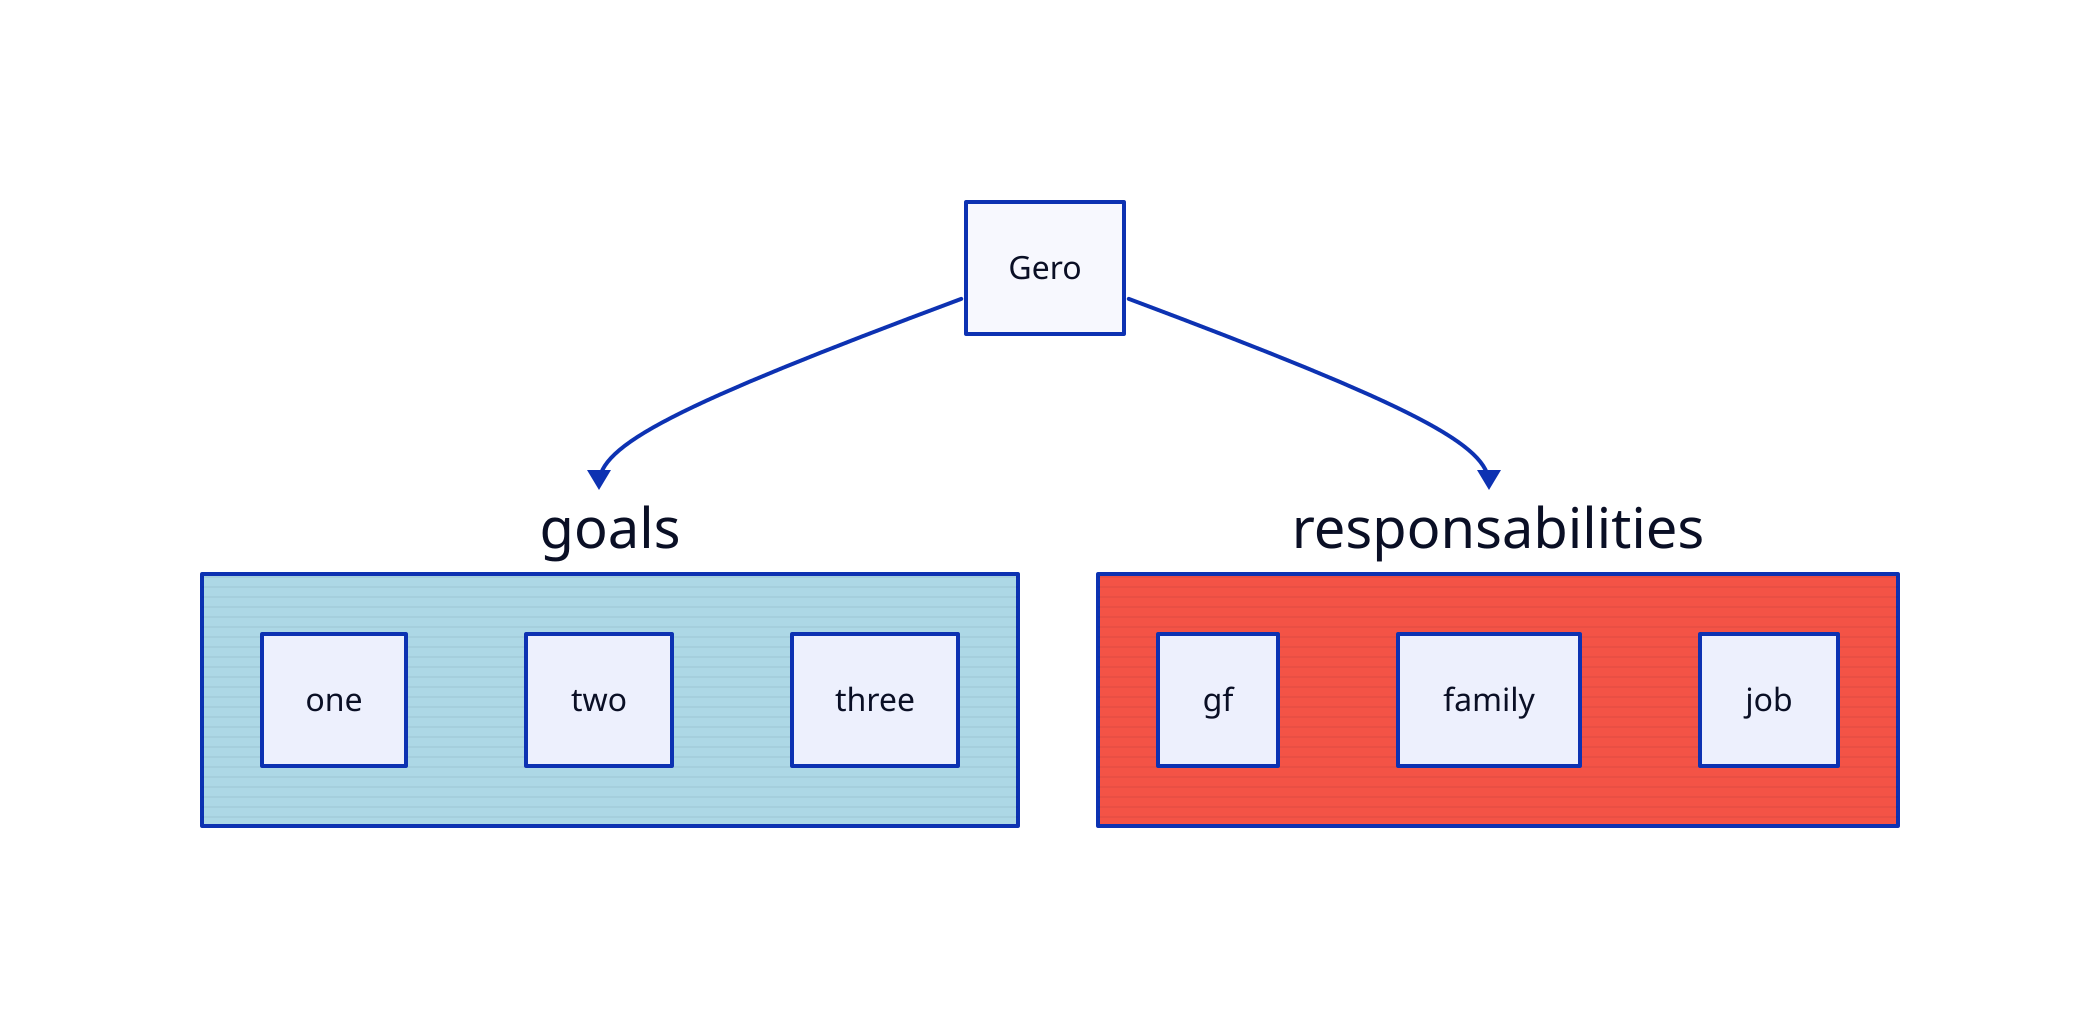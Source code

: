 
Gero

Gero -> goals

goals.one
goals.two
goals.three

goals: {
    style.fill : lightblue
    style.fill-pattern : lines
}

Gero -> responsabilities

responsabilities.gf
responsabilities.family
responsabilities.job

responsabilities: {
    style.fill : "#f45346"
    style.fill-pattern : lines
}
